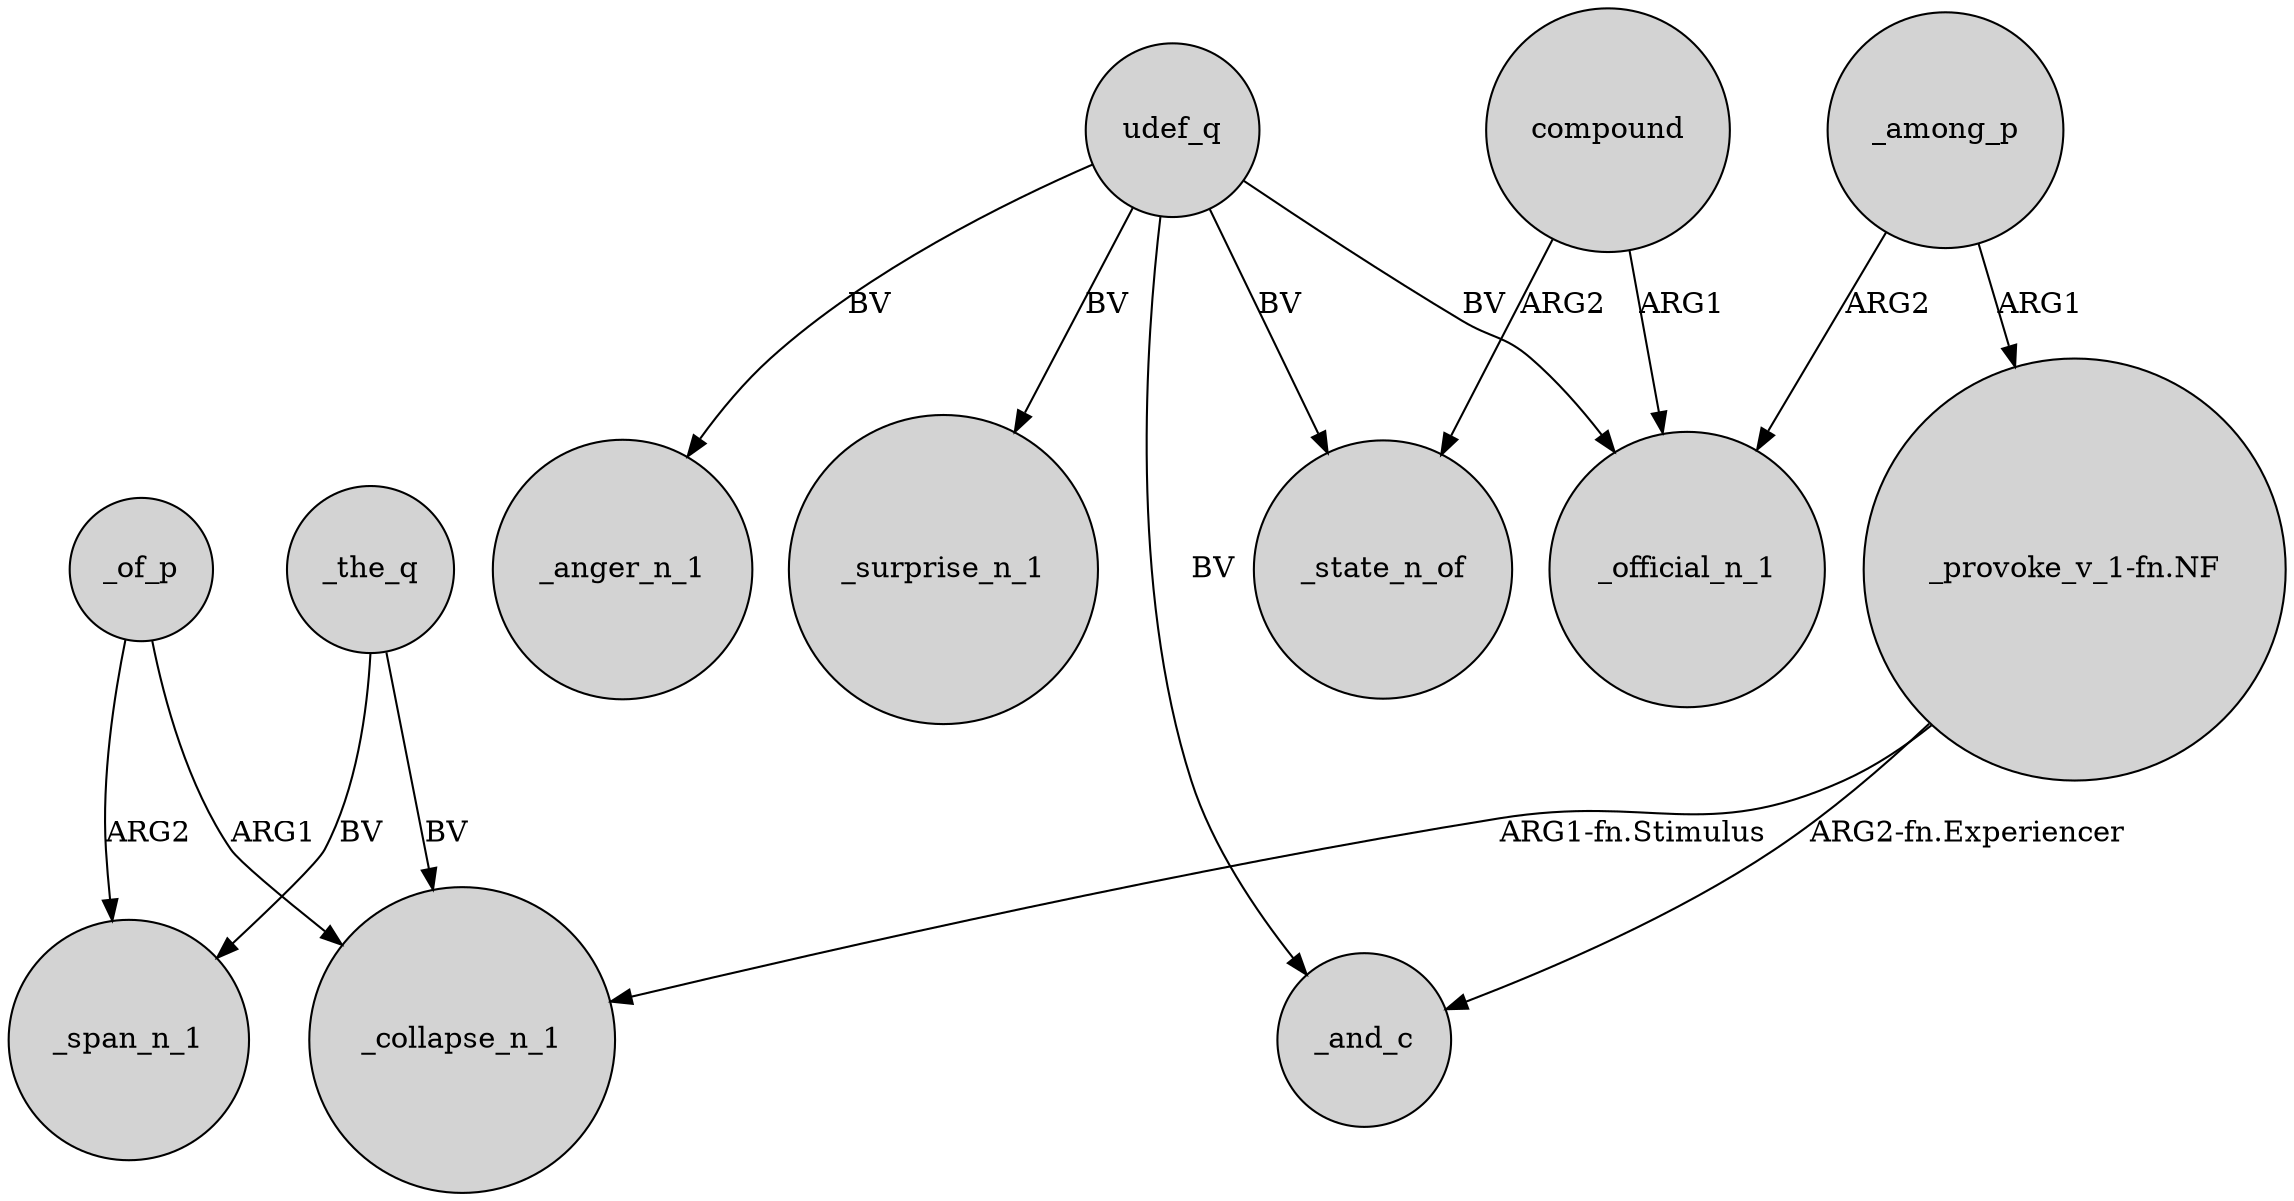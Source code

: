 digraph {
	node [shape=circle style=filled]
	_among_p -> "_provoke_v_1-fn.NF" [label=ARG1]
	_the_q -> _span_n_1 [label=BV]
	compound -> _official_n_1 [label=ARG1]
	compound -> _state_n_of [label=ARG2]
	_of_p -> _collapse_n_1 [label=ARG1]
	_the_q -> _collapse_n_1 [label=BV]
	_among_p -> _official_n_1 [label=ARG2]
	udef_q -> _official_n_1 [label=BV]
	"_provoke_v_1-fn.NF" -> _and_c [label="ARG2-fn.Experiencer"]
	udef_q -> _and_c [label=BV]
	udef_q -> _surprise_n_1 [label=BV]
	_of_p -> _span_n_1 [label=ARG2]
	udef_q -> _anger_n_1 [label=BV]
	udef_q -> _state_n_of [label=BV]
	"_provoke_v_1-fn.NF" -> _collapse_n_1 [label="ARG1-fn.Stimulus"]
}
